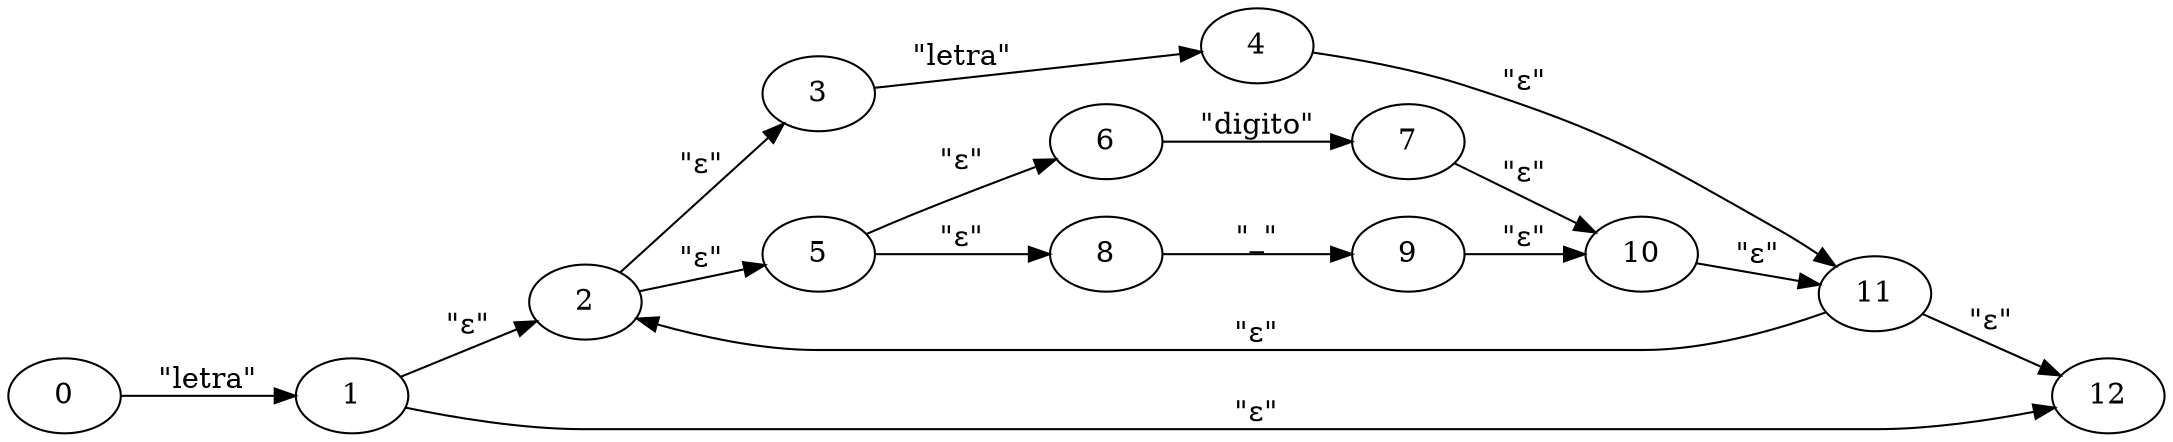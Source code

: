 digraph G { size ="30";
rankdir=LR;0 -> 1 [label="\"letra\""];
1 -> 2 [label="\"ε\""];
2 -> 3 [label="\"ε\""];
3 -> 4 [label="\"letra\""];
4 -> 11 [label="\"ε\""];
2 -> 5 [label="\"ε\""];
5 -> 6 [label="\"ε\""];
6 -> 7 [label="\"digito\""];
7 -> 10 [label="\"ε\""];
5 -> 8 [label="\"ε\""];
8 -> 9 [label="\"_\""];
9 -> 10 [label="\"ε\""];
10 -> 11 [label="\"ε\""];
11 -> 12 [label="\"ε\""];
1 -> 12 [label="\"ε\""];
11 -> 2 [label="\"ε\""];
}